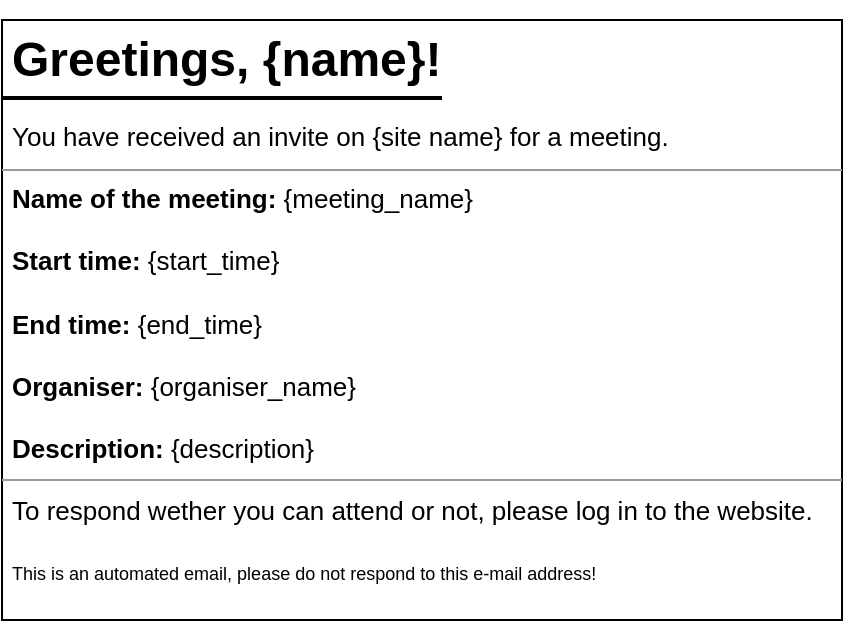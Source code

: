 <mxfile version="20.8.16" type="device"><diagram name="1 oldal" id="dTtdfaZYJ0jrZPItrV_o"><mxGraphModel dx="1050" dy="621" grid="1" gridSize="10" guides="1" tooltips="1" connect="1" arrows="1" fold="1" page="1" pageScale="1" pageWidth="827" pageHeight="1169" math="0" shadow="0"><root><mxCell id="0"/><mxCell id="1" parent="0"/><mxCell id="Y03yk9heHl7dja7C7uCF-1" value="" style="rounded=0;whiteSpace=wrap;html=1;" vertex="1" parent="1"><mxGeometry x="80" y="40" width="420" height="300" as="geometry"/></mxCell><mxCell id="Y03yk9heHl7dja7C7uCF-2" value="&lt;h1&gt;Greetings, {name}!&lt;/h1&gt;&lt;div style=&quot;font-size: 13px;&quot;&gt;&lt;font style=&quot;font-size: 13px;&quot;&gt;You have received an invite on {site name} for a meeting.&lt;/font&gt;&lt;/div&gt;&lt;div style=&quot;font-size: 13px;&quot;&gt;&lt;font style=&quot;font-size: 13px;&quot;&gt;&lt;br&gt;&lt;/font&gt;&lt;/div&gt;&lt;div style=&quot;font-size: 13px;&quot;&gt;&lt;font style=&quot;font-size: 13px;&quot;&gt;&lt;b&gt;Name of the meeting:&lt;/b&gt; {meeting_name}&lt;/font&gt;&lt;/div&gt;&lt;div style=&quot;font-size: 13px;&quot;&gt;&lt;font style=&quot;font-size: 13px;&quot;&gt;&lt;br&gt;&lt;/font&gt;&lt;/div&gt;&lt;div style=&quot;font-size: 13px;&quot;&gt;&lt;font style=&quot;font-size: 13px;&quot;&gt;&lt;b&gt;Start time:&lt;/b&gt; {start_time}&lt;/font&gt;&lt;/div&gt;&lt;div style=&quot;font-size: 13px;&quot;&gt;&lt;font style=&quot;font-size: 13px;&quot;&gt;&lt;br&gt;&lt;/font&gt;&lt;/div&gt;&lt;div style=&quot;font-size: 13px;&quot;&gt;&lt;font style=&quot;font-size: 13px;&quot;&gt;&lt;b&gt;End time:&lt;/b&gt; {end_time}&lt;/font&gt;&lt;/div&gt;&lt;div style=&quot;font-size: 13px;&quot;&gt;&lt;font style=&quot;font-size: 13px;&quot;&gt;&lt;br&gt;&lt;/font&gt;&lt;/div&gt;&lt;div style=&quot;font-size: 13px;&quot;&gt;&lt;font style=&quot;font-size: 13px;&quot;&gt;&lt;b&gt;Organiser:&lt;/b&gt; {organiser_name}&lt;/font&gt;&lt;/div&gt;&lt;div style=&quot;font-size: 13px;&quot;&gt;&lt;font style=&quot;font-size: 13px;&quot;&gt;&lt;br&gt;&lt;/font&gt;&lt;/div&gt;&lt;div style=&quot;font-size: 13px;&quot;&gt;&lt;font style=&quot;font-size: 13px;&quot;&gt;&lt;b&gt;Description:&lt;/b&gt; {description}&lt;/font&gt;&lt;/div&gt;&lt;div style=&quot;font-size: 13px;&quot;&gt;&lt;font style=&quot;font-size: 13px;&quot;&gt;&lt;br&gt;&lt;/font&gt;&lt;/div&gt;&lt;div style=&quot;font-size: 13px;&quot;&gt;&lt;font style=&quot;font-size: 13px;&quot;&gt;To respond wether you can attend or not, please log in to the website.&lt;/font&gt;&lt;/div&gt;&lt;div style=&quot;font-size: 13px;&quot;&gt;&lt;font style=&quot;font-size: 13px;&quot;&gt;&lt;br&gt;&lt;/font&gt;&lt;/div&gt;&lt;div style=&quot;&quot;&gt;&lt;font style=&quot;font-size: 9px;&quot;&gt;This is an automated email, please do not respond to this e-mail address!&lt;/font&gt;&lt;/div&gt;" style="text;html=1;strokeColor=none;fillColor=none;spacing=5;spacingTop=-20;whiteSpace=wrap;overflow=hidden;rounded=0;" vertex="1" parent="1"><mxGeometry x="80" y="40" width="430" height="310" as="geometry"/></mxCell><mxCell id="Y03yk9heHl7dja7C7uCF-3" value="" style="line;strokeWidth=2;html=1;fontSize=9;" vertex="1" parent="1"><mxGeometry x="80" y="74" width="220" height="10" as="geometry"/></mxCell><mxCell id="Y03yk9heHl7dja7C7uCF-4" value="" style="verticalLabelPosition=bottom;shadow=0;dashed=0;align=center;html=1;verticalAlign=top;strokeWidth=1;shape=mxgraph.mockup.markup.line;strokeColor=#999999;fontSize=9;" vertex="1" parent="1"><mxGeometry x="80" y="105" width="420" height="20" as="geometry"/></mxCell><mxCell id="Y03yk9heHl7dja7C7uCF-5" value="" style="verticalLabelPosition=bottom;shadow=0;dashed=0;align=center;html=1;verticalAlign=top;strokeWidth=1;shape=mxgraph.mockup.markup.line;strokeColor=#999999;fontSize=9;" vertex="1" parent="1"><mxGeometry x="80" y="260" width="420" height="20" as="geometry"/></mxCell></root></mxGraphModel></diagram></mxfile>